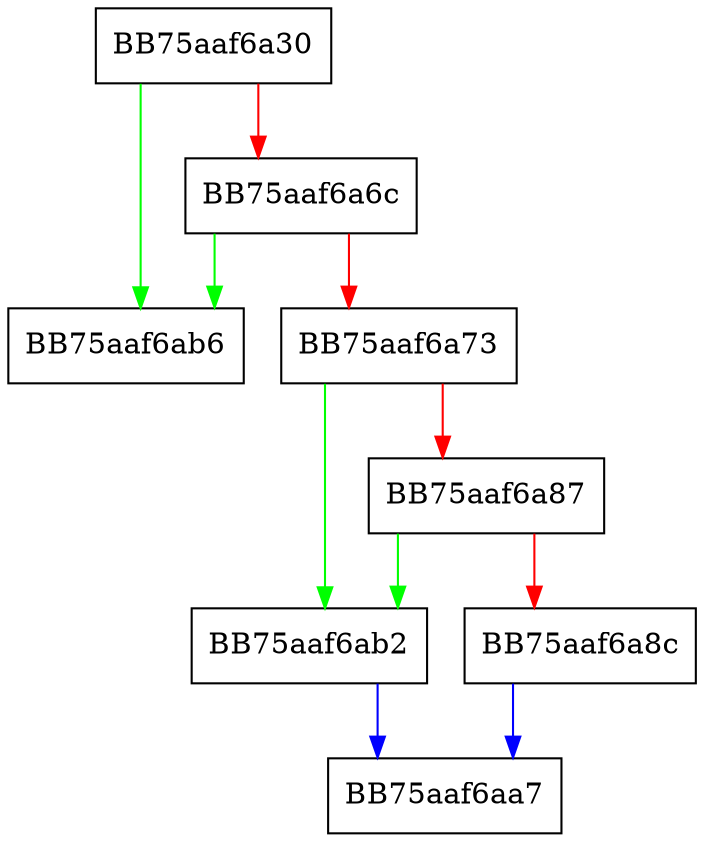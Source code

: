 digraph mp_lua_api_GetMOTWZone {
  node [shape="box"];
  graph [splines=ortho];
  BB75aaf6a30 -> BB75aaf6ab6 [color="green"];
  BB75aaf6a30 -> BB75aaf6a6c [color="red"];
  BB75aaf6a6c -> BB75aaf6ab6 [color="green"];
  BB75aaf6a6c -> BB75aaf6a73 [color="red"];
  BB75aaf6a73 -> BB75aaf6ab2 [color="green"];
  BB75aaf6a73 -> BB75aaf6a87 [color="red"];
  BB75aaf6a87 -> BB75aaf6ab2 [color="green"];
  BB75aaf6a87 -> BB75aaf6a8c [color="red"];
  BB75aaf6a8c -> BB75aaf6aa7 [color="blue"];
  BB75aaf6ab2 -> BB75aaf6aa7 [color="blue"];
}